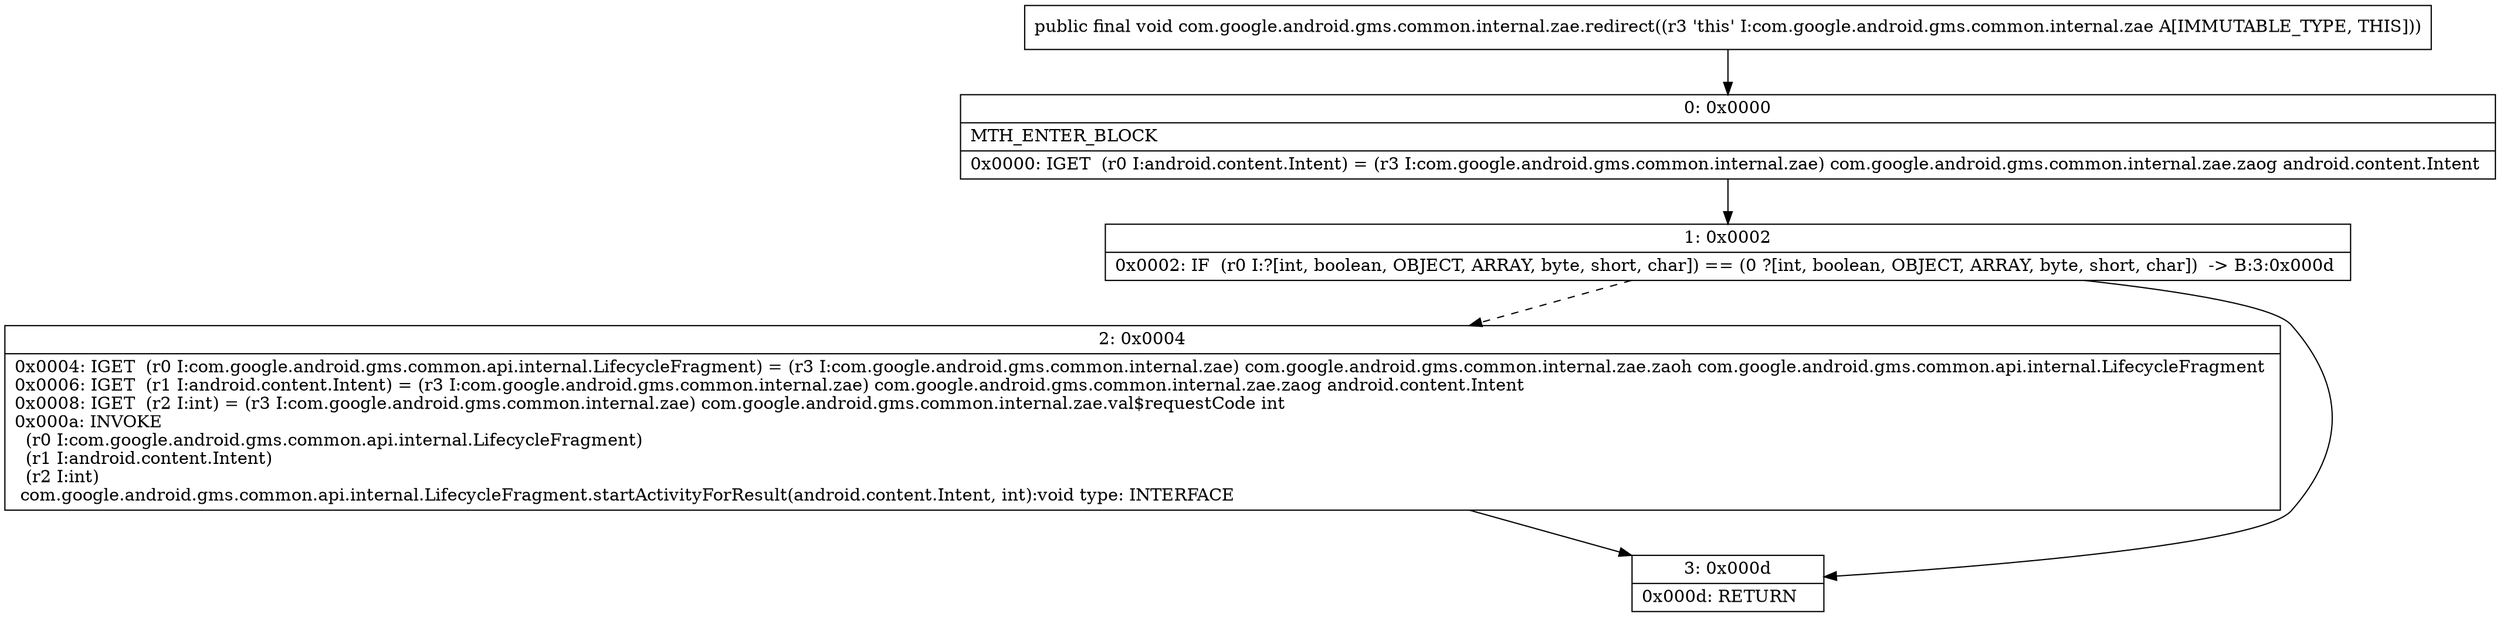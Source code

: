 digraph "CFG forcom.google.android.gms.common.internal.zae.redirect()V" {
Node_0 [shape=record,label="{0\:\ 0x0000|MTH_ENTER_BLOCK\l|0x0000: IGET  (r0 I:android.content.Intent) = (r3 I:com.google.android.gms.common.internal.zae) com.google.android.gms.common.internal.zae.zaog android.content.Intent \l}"];
Node_1 [shape=record,label="{1\:\ 0x0002|0x0002: IF  (r0 I:?[int, boolean, OBJECT, ARRAY, byte, short, char]) == (0 ?[int, boolean, OBJECT, ARRAY, byte, short, char])  \-\> B:3:0x000d \l}"];
Node_2 [shape=record,label="{2\:\ 0x0004|0x0004: IGET  (r0 I:com.google.android.gms.common.api.internal.LifecycleFragment) = (r3 I:com.google.android.gms.common.internal.zae) com.google.android.gms.common.internal.zae.zaoh com.google.android.gms.common.api.internal.LifecycleFragment \l0x0006: IGET  (r1 I:android.content.Intent) = (r3 I:com.google.android.gms.common.internal.zae) com.google.android.gms.common.internal.zae.zaog android.content.Intent \l0x0008: IGET  (r2 I:int) = (r3 I:com.google.android.gms.common.internal.zae) com.google.android.gms.common.internal.zae.val$requestCode int \l0x000a: INVOKE  \l  (r0 I:com.google.android.gms.common.api.internal.LifecycleFragment)\l  (r1 I:android.content.Intent)\l  (r2 I:int)\l com.google.android.gms.common.api.internal.LifecycleFragment.startActivityForResult(android.content.Intent, int):void type: INTERFACE \l}"];
Node_3 [shape=record,label="{3\:\ 0x000d|0x000d: RETURN   \l}"];
MethodNode[shape=record,label="{public final void com.google.android.gms.common.internal.zae.redirect((r3 'this' I:com.google.android.gms.common.internal.zae A[IMMUTABLE_TYPE, THIS])) }"];
MethodNode -> Node_0;
Node_0 -> Node_1;
Node_1 -> Node_2[style=dashed];
Node_1 -> Node_3;
Node_2 -> Node_3;
}

